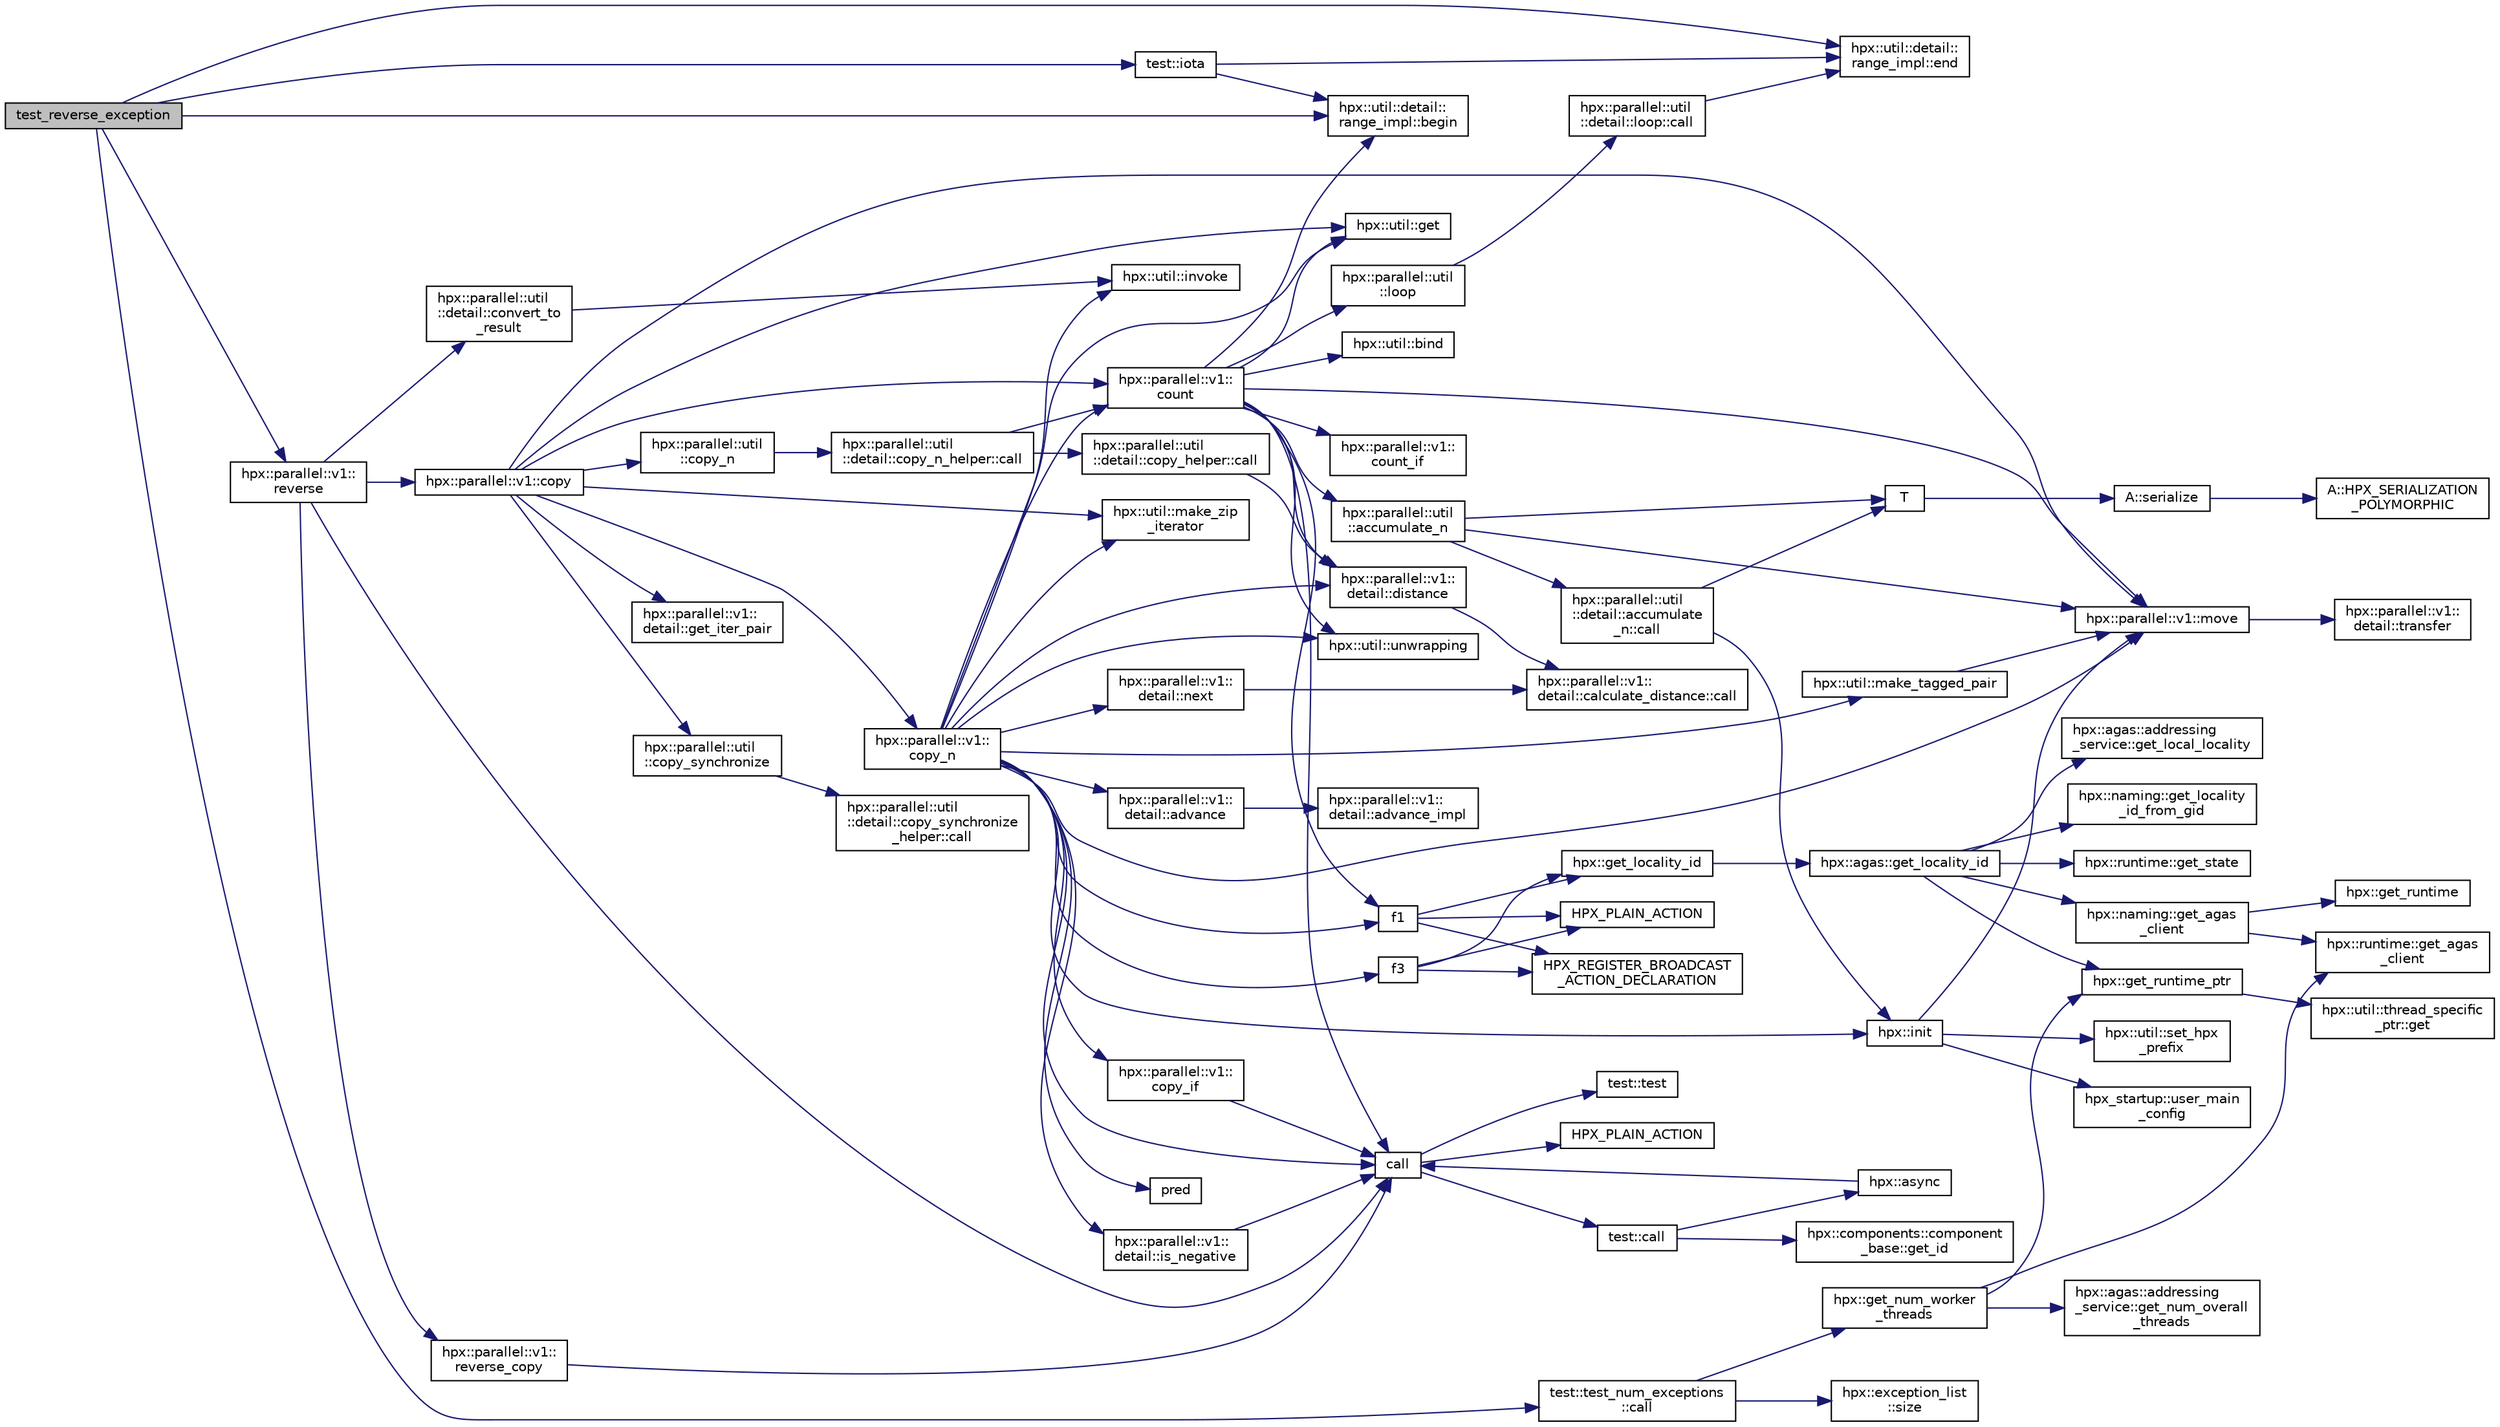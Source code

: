 digraph "test_reverse_exception"
{
  edge [fontname="Helvetica",fontsize="10",labelfontname="Helvetica",labelfontsize="10"];
  node [fontname="Helvetica",fontsize="10",shape=record];
  rankdir="LR";
  Node433 [label="test_reverse_exception",height=0.2,width=0.4,color="black", fillcolor="grey75", style="filled", fontcolor="black"];
  Node433 -> Node434 [color="midnightblue",fontsize="10",style="solid",fontname="Helvetica"];
  Node434 [label="test::iota",height=0.2,width=0.4,color="black", fillcolor="white", style="filled",URL="$df/d04/namespacetest.html#abdbbc37e6fb67287495e853a554c493a"];
  Node434 -> Node435 [color="midnightblue",fontsize="10",style="solid",fontname="Helvetica"];
  Node435 [label="hpx::util::detail::\lrange_impl::begin",height=0.2,width=0.4,color="black", fillcolor="white", style="filled",URL="$d4/d4a/namespacehpx_1_1util_1_1detail_1_1range__impl.html#a31e165df2b865cdd961f35ce938db41a"];
  Node434 -> Node436 [color="midnightblue",fontsize="10",style="solid",fontname="Helvetica"];
  Node436 [label="hpx::util::detail::\lrange_impl::end",height=0.2,width=0.4,color="black", fillcolor="white", style="filled",URL="$d4/d4a/namespacehpx_1_1util_1_1detail_1_1range__impl.html#afb2ea48b0902f52ee4d8b764807b4316"];
  Node433 -> Node435 [color="midnightblue",fontsize="10",style="solid",fontname="Helvetica"];
  Node433 -> Node436 [color="midnightblue",fontsize="10",style="solid",fontname="Helvetica"];
  Node433 -> Node437 [color="midnightblue",fontsize="10",style="solid",fontname="Helvetica"];
  Node437 [label="hpx::parallel::v1::\lreverse",height=0.2,width=0.4,color="black", fillcolor="white", style="filled",URL="$db/db9/namespacehpx_1_1parallel_1_1v1.html#a6bbf1266e4c8218912dd6b0f4e45af81"];
  Node437 -> Node438 [color="midnightblue",fontsize="10",style="solid",fontname="Helvetica"];
  Node438 [label="call",height=0.2,width=0.4,color="black", fillcolor="white", style="filled",URL="$d2/d67/promise__1620_8cpp.html#a58357f0b82bc761e1d0b9091ed563a70"];
  Node438 -> Node439 [color="midnightblue",fontsize="10",style="solid",fontname="Helvetica"];
  Node439 [label="test::test",height=0.2,width=0.4,color="black", fillcolor="white", style="filled",URL="$d8/d89/structtest.html#ab42d5ece712d716b04cb3f686f297a26"];
  Node438 -> Node440 [color="midnightblue",fontsize="10",style="solid",fontname="Helvetica"];
  Node440 [label="HPX_PLAIN_ACTION",height=0.2,width=0.4,color="black", fillcolor="white", style="filled",URL="$d2/d67/promise__1620_8cpp.html#ab96aab827a4b1fcaf66cfe0ba83fef23"];
  Node438 -> Node441 [color="midnightblue",fontsize="10",style="solid",fontname="Helvetica"];
  Node441 [label="test::call",height=0.2,width=0.4,color="black", fillcolor="white", style="filled",URL="$d8/d89/structtest.html#aeb29e7ed6518b9426ccf1344c52620ae"];
  Node441 -> Node442 [color="midnightblue",fontsize="10",style="solid",fontname="Helvetica"];
  Node442 [label="hpx::async",height=0.2,width=0.4,color="black", fillcolor="white", style="filled",URL="$d8/d83/namespacehpx.html#acb7d8e37b73b823956ce144f9a57eaa4"];
  Node442 -> Node438 [color="midnightblue",fontsize="10",style="solid",fontname="Helvetica"];
  Node441 -> Node443 [color="midnightblue",fontsize="10",style="solid",fontname="Helvetica"];
  Node443 [label="hpx::components::component\l_base::get_id",height=0.2,width=0.4,color="black", fillcolor="white", style="filled",URL="$d2/de6/classhpx_1_1components_1_1component__base.html#a4c8fd93514039bdf01c48d66d82b19cd"];
  Node437 -> Node444 [color="midnightblue",fontsize="10",style="solid",fontname="Helvetica"];
  Node444 [label="hpx::parallel::v1::\lreverse_copy",height=0.2,width=0.4,color="black", fillcolor="white", style="filled",URL="$db/db9/namespacehpx_1_1parallel_1_1v1.html#aedd09ef40f3bfef90c556a9a8fc20c7c"];
  Node444 -> Node438 [color="midnightblue",fontsize="10",style="solid",fontname="Helvetica"];
  Node437 -> Node445 [color="midnightblue",fontsize="10",style="solid",fontname="Helvetica"];
  Node445 [label="hpx::parallel::util\l::detail::convert_to\l_result",height=0.2,width=0.4,color="black", fillcolor="white", style="filled",URL="$db/d3e/namespacehpx_1_1parallel_1_1util_1_1detail.html#a638597f2ae0d53368cad30a6047f748e"];
  Node445 -> Node446 [color="midnightblue",fontsize="10",style="solid",fontname="Helvetica"];
  Node446 [label="hpx::util::invoke",height=0.2,width=0.4,color="black", fillcolor="white", style="filled",URL="$df/dad/namespacehpx_1_1util.html#a9ed3f52b36e725e476dbf5099134ed3d"];
  Node437 -> Node447 [color="midnightblue",fontsize="10",style="solid",fontname="Helvetica"];
  Node447 [label="hpx::parallel::v1::copy",height=0.2,width=0.4,color="black", fillcolor="white", style="filled",URL="$db/db9/namespacehpx_1_1parallel_1_1v1.html#a502f993845638113034b4a1629b7a3c7"];
  Node447 -> Node448 [color="midnightblue",fontsize="10",style="solid",fontname="Helvetica"];
  Node448 [label="hpx::parallel::v1::\lcopy_n",height=0.2,width=0.4,color="black", fillcolor="white", style="filled",URL="$db/db9/namespacehpx_1_1parallel_1_1v1.html#a62b381b00123e950f7cd81ae9b16c4a6"];
  Node448 -> Node449 [color="midnightblue",fontsize="10",style="solid",fontname="Helvetica"];
  Node449 [label="hpx::util::make_tagged_pair",height=0.2,width=0.4,color="black", fillcolor="white", style="filled",URL="$df/dad/namespacehpx_1_1util.html#afa71e8b7f4f559051a5ff14a508c543c"];
  Node449 -> Node450 [color="midnightblue",fontsize="10",style="solid",fontname="Helvetica"];
  Node450 [label="hpx::parallel::v1::move",height=0.2,width=0.4,color="black", fillcolor="white", style="filled",URL="$db/db9/namespacehpx_1_1parallel_1_1v1.html#aa7c4ede081ce786c9d1eb1adff495cfc"];
  Node450 -> Node451 [color="midnightblue",fontsize="10",style="solid",fontname="Helvetica"];
  Node451 [label="hpx::parallel::v1::\ldetail::transfer",height=0.2,width=0.4,color="black", fillcolor="white", style="filled",URL="$d2/ddd/namespacehpx_1_1parallel_1_1v1_1_1detail.html#ab1b56a05e1885ca7cc7ffa1804dd2f3c"];
  Node448 -> Node452 [color="midnightblue",fontsize="10",style="solid",fontname="Helvetica"];
  Node452 [label="hpx::parallel::v1::\ldetail::is_negative",height=0.2,width=0.4,color="black", fillcolor="white", style="filled",URL="$d2/ddd/namespacehpx_1_1parallel_1_1v1_1_1detail.html#adf2e40fc4b20ad0fd442ee3118a4d527"];
  Node452 -> Node438 [color="midnightblue",fontsize="10",style="solid",fontname="Helvetica"];
  Node448 -> Node453 [color="midnightblue",fontsize="10",style="solid",fontname="Helvetica"];
  Node453 [label="hpx::util::get",height=0.2,width=0.4,color="black", fillcolor="white", style="filled",URL="$df/dad/namespacehpx_1_1util.html#a5cbd3c41f03f4d4acaedaa4777e3cc02"];
  Node448 -> Node438 [color="midnightblue",fontsize="10",style="solid",fontname="Helvetica"];
  Node448 -> Node454 [color="midnightblue",fontsize="10",style="solid",fontname="Helvetica"];
  Node454 [label="pred",height=0.2,width=0.4,color="black", fillcolor="white", style="filled",URL="$dc/d8b/cxx11__std__thread_8cpp.html#a31ff3168522b47b050989c5e07dd8408"];
  Node448 -> Node446 [color="midnightblue",fontsize="10",style="solid",fontname="Helvetica"];
  Node448 -> Node455 [color="midnightblue",fontsize="10",style="solid",fontname="Helvetica"];
  Node455 [label="hpx::parallel::v1::\lcopy_if",height=0.2,width=0.4,color="black", fillcolor="white", style="filled",URL="$db/db9/namespacehpx_1_1parallel_1_1v1.html#a9a749519e8f71f886d23aecb6ceaaf8a"];
  Node455 -> Node438 [color="midnightblue",fontsize="10",style="solid",fontname="Helvetica"];
  Node448 -> Node456 [color="midnightblue",fontsize="10",style="solid",fontname="Helvetica"];
  Node456 [label="hpx::parallel::v1::\lcount",height=0.2,width=0.4,color="black", fillcolor="white", style="filled",URL="$db/db9/namespacehpx_1_1parallel_1_1v1.html#a19d058114a2bd44801aab4176b188e23"];
  Node456 -> Node457 [color="midnightblue",fontsize="10",style="solid",fontname="Helvetica"];
  Node457 [label="hpx::parallel::v1::\lcount_if",height=0.2,width=0.4,color="black", fillcolor="white", style="filled",URL="$db/db9/namespacehpx_1_1parallel_1_1v1.html#ad836ff017ec208c2d6388a9b47b05ce0"];
  Node456 -> Node458 [color="midnightblue",fontsize="10",style="solid",fontname="Helvetica"];
  Node458 [label="f1",height=0.2,width=0.4,color="black", fillcolor="white", style="filled",URL="$d8/d8b/broadcast_8cpp.html#a1751fbd41f2529b84514a9dbd767959a"];
  Node458 -> Node459 [color="midnightblue",fontsize="10",style="solid",fontname="Helvetica"];
  Node459 [label="hpx::get_locality_id",height=0.2,width=0.4,color="black", fillcolor="white", style="filled",URL="$d8/d83/namespacehpx.html#a158d7c54a657bb364c1704033010697b",tooltip="Return the number of the locality this function is being called from. "];
  Node459 -> Node460 [color="midnightblue",fontsize="10",style="solid",fontname="Helvetica"];
  Node460 [label="hpx::agas::get_locality_id",height=0.2,width=0.4,color="black", fillcolor="white", style="filled",URL="$dc/d54/namespacehpx_1_1agas.html#a491cc2ddecdf0f1a9129900caa6a4d3e"];
  Node460 -> Node461 [color="midnightblue",fontsize="10",style="solid",fontname="Helvetica"];
  Node461 [label="hpx::get_runtime_ptr",height=0.2,width=0.4,color="black", fillcolor="white", style="filled",URL="$d8/d83/namespacehpx.html#af29daf2bb3e01b4d6495a1742b6cce64"];
  Node461 -> Node462 [color="midnightblue",fontsize="10",style="solid",fontname="Helvetica"];
  Node462 [label="hpx::util::thread_specific\l_ptr::get",height=0.2,width=0.4,color="black", fillcolor="white", style="filled",URL="$d4/d4c/structhpx_1_1util_1_1thread__specific__ptr.html#a3b27d8520710478aa41d1f74206bdba9"];
  Node460 -> Node463 [color="midnightblue",fontsize="10",style="solid",fontname="Helvetica"];
  Node463 [label="hpx::runtime::get_state",height=0.2,width=0.4,color="black", fillcolor="white", style="filled",URL="$d0/d7b/classhpx_1_1runtime.html#ab405f80e060dac95d624520f38b0524c"];
  Node460 -> Node464 [color="midnightblue",fontsize="10",style="solid",fontname="Helvetica"];
  Node464 [label="hpx::naming::get_agas\l_client",height=0.2,width=0.4,color="black", fillcolor="white", style="filled",URL="$d4/dc9/namespacehpx_1_1naming.html#a0408fffd5d34b620712a801b0ae3b032"];
  Node464 -> Node465 [color="midnightblue",fontsize="10",style="solid",fontname="Helvetica"];
  Node465 [label="hpx::get_runtime",height=0.2,width=0.4,color="black", fillcolor="white", style="filled",URL="$d8/d83/namespacehpx.html#aef902cc6c7dd3b9fbadf34d1e850a070"];
  Node464 -> Node466 [color="midnightblue",fontsize="10",style="solid",fontname="Helvetica"];
  Node466 [label="hpx::runtime::get_agas\l_client",height=0.2,width=0.4,color="black", fillcolor="white", style="filled",URL="$d0/d7b/classhpx_1_1runtime.html#aeb5dddd30d6b9861669af8ad44d1a96a"];
  Node460 -> Node467 [color="midnightblue",fontsize="10",style="solid",fontname="Helvetica"];
  Node467 [label="hpx::agas::addressing\l_service::get_local_locality",height=0.2,width=0.4,color="black", fillcolor="white", style="filled",URL="$db/d58/structhpx_1_1agas_1_1addressing__service.html#ab52c19a37c2a7a006c6c15f90ad0539c"];
  Node460 -> Node468 [color="midnightblue",fontsize="10",style="solid",fontname="Helvetica"];
  Node468 [label="hpx::naming::get_locality\l_id_from_gid",height=0.2,width=0.4,color="black", fillcolor="white", style="filled",URL="$d4/dc9/namespacehpx_1_1naming.html#a7fd43037784560bd04fda9b49e33529f"];
  Node458 -> Node469 [color="midnightblue",fontsize="10",style="solid",fontname="Helvetica"];
  Node469 [label="HPX_PLAIN_ACTION",height=0.2,width=0.4,color="black", fillcolor="white", style="filled",URL="$d8/d8b/broadcast_8cpp.html#a19685a0394ce6a99351f7a679f6eeefc"];
  Node458 -> Node470 [color="midnightblue",fontsize="10",style="solid",fontname="Helvetica"];
  Node470 [label="HPX_REGISTER_BROADCAST\l_ACTION_DECLARATION",height=0.2,width=0.4,color="black", fillcolor="white", style="filled",URL="$d7/d38/addressing__service_8cpp.html#a573d764d9cb34eec46a4bdffcf07875f"];
  Node456 -> Node471 [color="midnightblue",fontsize="10",style="solid",fontname="Helvetica"];
  Node471 [label="hpx::parallel::util\l::loop",height=0.2,width=0.4,color="black", fillcolor="white", style="filled",URL="$df/dc6/namespacehpx_1_1parallel_1_1util.html#a3f434e00f42929aac85debb8c5782213"];
  Node471 -> Node472 [color="midnightblue",fontsize="10",style="solid",fontname="Helvetica"];
  Node472 [label="hpx::parallel::util\l::detail::loop::call",height=0.2,width=0.4,color="black", fillcolor="white", style="filled",URL="$da/d06/structhpx_1_1parallel_1_1util_1_1detail_1_1loop.html#a5c5e8dbda782f09cdb7bc2509e3bf09e"];
  Node472 -> Node436 [color="midnightblue",fontsize="10",style="solid",fontname="Helvetica"];
  Node456 -> Node473 [color="midnightblue",fontsize="10",style="solid",fontname="Helvetica"];
  Node473 [label="hpx::util::bind",height=0.2,width=0.4,color="black", fillcolor="white", style="filled",URL="$df/dad/namespacehpx_1_1util.html#ad844caedf82a0173d6909d910c3e48c6"];
  Node456 -> Node450 [color="midnightblue",fontsize="10",style="solid",fontname="Helvetica"];
  Node456 -> Node453 [color="midnightblue",fontsize="10",style="solid",fontname="Helvetica"];
  Node456 -> Node438 [color="midnightblue",fontsize="10",style="solid",fontname="Helvetica"];
  Node456 -> Node474 [color="midnightblue",fontsize="10",style="solid",fontname="Helvetica"];
  Node474 [label="hpx::parallel::v1::\ldetail::distance",height=0.2,width=0.4,color="black", fillcolor="white", style="filled",URL="$d2/ddd/namespacehpx_1_1parallel_1_1v1_1_1detail.html#a6bea3c6a5f470cad11f27ee6bab4a33f"];
  Node474 -> Node475 [color="midnightblue",fontsize="10",style="solid",fontname="Helvetica"];
  Node475 [label="hpx::parallel::v1::\ldetail::calculate_distance::call",height=0.2,width=0.4,color="black", fillcolor="white", style="filled",URL="$db/dfa/structhpx_1_1parallel_1_1v1_1_1detail_1_1calculate__distance.html#a950a6627830a7d019ac0e734b0a447bf"];
  Node456 -> Node476 [color="midnightblue",fontsize="10",style="solid",fontname="Helvetica"];
  Node476 [label="hpx::util::unwrapping",height=0.2,width=0.4,color="black", fillcolor="white", style="filled",URL="$df/dad/namespacehpx_1_1util.html#a7529d9ac687684c33403cdd1f9cef8e4"];
  Node456 -> Node477 [color="midnightblue",fontsize="10",style="solid",fontname="Helvetica"];
  Node477 [label="hpx::parallel::util\l::accumulate_n",height=0.2,width=0.4,color="black", fillcolor="white", style="filled",URL="$df/dc6/namespacehpx_1_1parallel_1_1util.html#af19f9a2722f97c2247ea5d0dbb5e2d25"];
  Node477 -> Node478 [color="midnightblue",fontsize="10",style="solid",fontname="Helvetica"];
  Node478 [label="hpx::parallel::util\l::detail::accumulate\l_n::call",height=0.2,width=0.4,color="black", fillcolor="white", style="filled",URL="$d8/d3b/structhpx_1_1parallel_1_1util_1_1detail_1_1accumulate__n.html#a765aceb8ab313fc92f7c4aaf70ccca8f"];
  Node478 -> Node479 [color="midnightblue",fontsize="10",style="solid",fontname="Helvetica"];
  Node479 [label="hpx::init",height=0.2,width=0.4,color="black", fillcolor="white", style="filled",URL="$d8/d83/namespacehpx.html#a3c694ea960b47c56b33351ba16e3d76b",tooltip="Main entry point for launching the HPX runtime system. "];
  Node479 -> Node480 [color="midnightblue",fontsize="10",style="solid",fontname="Helvetica"];
  Node480 [label="hpx::util::set_hpx\l_prefix",height=0.2,width=0.4,color="black", fillcolor="white", style="filled",URL="$df/dad/namespacehpx_1_1util.html#ae40a23c1ba0a48d9304dcf717a95793e"];
  Node479 -> Node481 [color="midnightblue",fontsize="10",style="solid",fontname="Helvetica"];
  Node481 [label="hpx_startup::user_main\l_config",height=0.2,width=0.4,color="black", fillcolor="white", style="filled",URL="$d3/dd2/namespacehpx__startup.html#aaac571d88bd3912a4225a23eb3261637"];
  Node479 -> Node450 [color="midnightblue",fontsize="10",style="solid",fontname="Helvetica"];
  Node478 -> Node482 [color="midnightblue",fontsize="10",style="solid",fontname="Helvetica"];
  Node482 [label="T",height=0.2,width=0.4,color="black", fillcolor="white", style="filled",URL="$db/d33/polymorphic__semiintrusive__template_8cpp.html#ad187658f9cb91c1312b39ae7e896f1ea"];
  Node482 -> Node483 [color="midnightblue",fontsize="10",style="solid",fontname="Helvetica"];
  Node483 [label="A::serialize",height=0.2,width=0.4,color="black", fillcolor="white", style="filled",URL="$d7/da0/struct_a.html#a5f5c287cf471e274ed9dda0da1592212"];
  Node483 -> Node484 [color="midnightblue",fontsize="10",style="solid",fontname="Helvetica"];
  Node484 [label="A::HPX_SERIALIZATION\l_POLYMORPHIC",height=0.2,width=0.4,color="black", fillcolor="white", style="filled",URL="$d7/da0/struct_a.html#ada978cc156cebbafddb1f3aa4c01918c"];
  Node477 -> Node450 [color="midnightblue",fontsize="10",style="solid",fontname="Helvetica"];
  Node477 -> Node482 [color="midnightblue",fontsize="10",style="solid",fontname="Helvetica"];
  Node456 -> Node435 [color="midnightblue",fontsize="10",style="solid",fontname="Helvetica"];
  Node448 -> Node474 [color="midnightblue",fontsize="10",style="solid",fontname="Helvetica"];
  Node448 -> Node479 [color="midnightblue",fontsize="10",style="solid",fontname="Helvetica"];
  Node448 -> Node485 [color="midnightblue",fontsize="10",style="solid",fontname="Helvetica"];
  Node485 [label="hpx::util::make_zip\l_iterator",height=0.2,width=0.4,color="black", fillcolor="white", style="filled",URL="$df/dad/namespacehpx_1_1util.html#a2f68369b316e5699be2c81c04e3ee209"];
  Node448 -> Node458 [color="midnightblue",fontsize="10",style="solid",fontname="Helvetica"];
  Node448 -> Node486 [color="midnightblue",fontsize="10",style="solid",fontname="Helvetica"];
  Node486 [label="f3",height=0.2,width=0.4,color="black", fillcolor="white", style="filled",URL="$d8/d8b/broadcast_8cpp.html#a9bac347cb7dd97427ecd2dd58525b646"];
  Node486 -> Node459 [color="midnightblue",fontsize="10",style="solid",fontname="Helvetica"];
  Node486 -> Node469 [color="midnightblue",fontsize="10",style="solid",fontname="Helvetica"];
  Node486 -> Node470 [color="midnightblue",fontsize="10",style="solid",fontname="Helvetica"];
  Node448 -> Node487 [color="midnightblue",fontsize="10",style="solid",fontname="Helvetica"];
  Node487 [label="hpx::parallel::v1::\ldetail::next",height=0.2,width=0.4,color="black", fillcolor="white", style="filled",URL="$d2/ddd/namespacehpx_1_1parallel_1_1v1_1_1detail.html#a0a6696d8c17a32b8ebfaa496b9ab3332"];
  Node487 -> Node475 [color="midnightblue",fontsize="10",style="solid",fontname="Helvetica"];
  Node448 -> Node488 [color="midnightblue",fontsize="10",style="solid",fontname="Helvetica"];
  Node488 [label="hpx::parallel::v1::\ldetail::advance",height=0.2,width=0.4,color="black", fillcolor="white", style="filled",URL="$d2/ddd/namespacehpx_1_1parallel_1_1v1_1_1detail.html#ad9fca7bce7b3e3c32302967ffc1fb4a4"];
  Node488 -> Node489 [color="midnightblue",fontsize="10",style="solid",fontname="Helvetica"];
  Node489 [label="hpx::parallel::v1::\ldetail::advance_impl",height=0.2,width=0.4,color="black", fillcolor="white", style="filled",URL="$d2/ddd/namespacehpx_1_1parallel_1_1v1_1_1detail.html#ad4fa62ca115927187e4063b65ee5f317"];
  Node448 -> Node450 [color="midnightblue",fontsize="10",style="solid",fontname="Helvetica"];
  Node448 -> Node476 [color="midnightblue",fontsize="10",style="solid",fontname="Helvetica"];
  Node447 -> Node456 [color="midnightblue",fontsize="10",style="solid",fontname="Helvetica"];
  Node447 -> Node490 [color="midnightblue",fontsize="10",style="solid",fontname="Helvetica"];
  Node490 [label="hpx::parallel::util\l::copy_n",height=0.2,width=0.4,color="black", fillcolor="white", style="filled",URL="$df/dc6/namespacehpx_1_1parallel_1_1util.html#ab30b19e9d50f04c88be6cb7408c82987"];
  Node490 -> Node491 [color="midnightblue",fontsize="10",style="solid",fontname="Helvetica"];
  Node491 [label="hpx::parallel::util\l::detail::copy_n_helper::call",height=0.2,width=0.4,color="black", fillcolor="white", style="filled",URL="$de/d50/structhpx_1_1parallel_1_1util_1_1detail_1_1copy__n__helper.html#ae283ae8df16258386dd2aa4d58d4df8e"];
  Node491 -> Node456 [color="midnightblue",fontsize="10",style="solid",fontname="Helvetica"];
  Node491 -> Node492 [color="midnightblue",fontsize="10",style="solid",fontname="Helvetica"];
  Node492 [label="hpx::parallel::util\l::detail::copy_helper::call",height=0.2,width=0.4,color="black", fillcolor="white", style="filled",URL="$db/d59/structhpx_1_1parallel_1_1util_1_1detail_1_1copy__helper.html#ac801832edc0b6a84595880bb4613cb60"];
  Node492 -> Node474 [color="midnightblue",fontsize="10",style="solid",fontname="Helvetica"];
  Node447 -> Node493 [color="midnightblue",fontsize="10",style="solid",fontname="Helvetica"];
  Node493 [label="hpx::parallel::v1::\ldetail::get_iter_pair",height=0.2,width=0.4,color="black", fillcolor="white", style="filled",URL="$d2/ddd/namespacehpx_1_1parallel_1_1v1_1_1detail.html#ac4d3c2918035705998b9b049c5440119"];
  Node447 -> Node485 [color="midnightblue",fontsize="10",style="solid",fontname="Helvetica"];
  Node447 -> Node453 [color="midnightblue",fontsize="10",style="solid",fontname="Helvetica"];
  Node447 -> Node494 [color="midnightblue",fontsize="10",style="solid",fontname="Helvetica"];
  Node494 [label="hpx::parallel::util\l::copy_synchronize",height=0.2,width=0.4,color="black", fillcolor="white", style="filled",URL="$df/dc6/namespacehpx_1_1parallel_1_1util.html#ad33c06f9b1fc663f33b9fb189390e71b"];
  Node494 -> Node495 [color="midnightblue",fontsize="10",style="solid",fontname="Helvetica"];
  Node495 [label="hpx::parallel::util\l::detail::copy_synchronize\l_helper::call",height=0.2,width=0.4,color="black", fillcolor="white", style="filled",URL="$d7/d41/structhpx_1_1parallel_1_1util_1_1detail_1_1copy__synchronize__helper.html#a7c8e8c72844a8fd415b6b3517cc1a224"];
  Node447 -> Node450 [color="midnightblue",fontsize="10",style="solid",fontname="Helvetica"];
  Node433 -> Node496 [color="midnightblue",fontsize="10",style="solid",fontname="Helvetica"];
  Node496 [label="test::test_num_exceptions\l::call",height=0.2,width=0.4,color="black", fillcolor="white", style="filled",URL="$da/ddb/structtest_1_1test__num__exceptions.html#a2c1e3b76f9abd4d358ae0258203b90b7"];
  Node496 -> Node497 [color="midnightblue",fontsize="10",style="solid",fontname="Helvetica"];
  Node497 [label="hpx::exception_list\l::size",height=0.2,width=0.4,color="black", fillcolor="white", style="filled",URL="$d2/def/classhpx_1_1exception__list.html#ae4e3e1b70e8185033656d891749a234e"];
  Node496 -> Node498 [color="midnightblue",fontsize="10",style="solid",fontname="Helvetica"];
  Node498 [label="hpx::get_num_worker\l_threads",height=0.2,width=0.4,color="black", fillcolor="white", style="filled",URL="$d8/d83/namespacehpx.html#ae0cb050327ed37e6863061bd1761409e",tooltip="Return the number of worker OS- threads used to execute HPX threads. "];
  Node498 -> Node461 [color="midnightblue",fontsize="10",style="solid",fontname="Helvetica"];
  Node498 -> Node466 [color="midnightblue",fontsize="10",style="solid",fontname="Helvetica"];
  Node498 -> Node499 [color="midnightblue",fontsize="10",style="solid",fontname="Helvetica"];
  Node499 [label="hpx::agas::addressing\l_service::get_num_overall\l_threads",height=0.2,width=0.4,color="black", fillcolor="white", style="filled",URL="$db/d58/structhpx_1_1agas_1_1addressing__service.html#a55800470ad2b28e283653df58d59ec49"];
}
